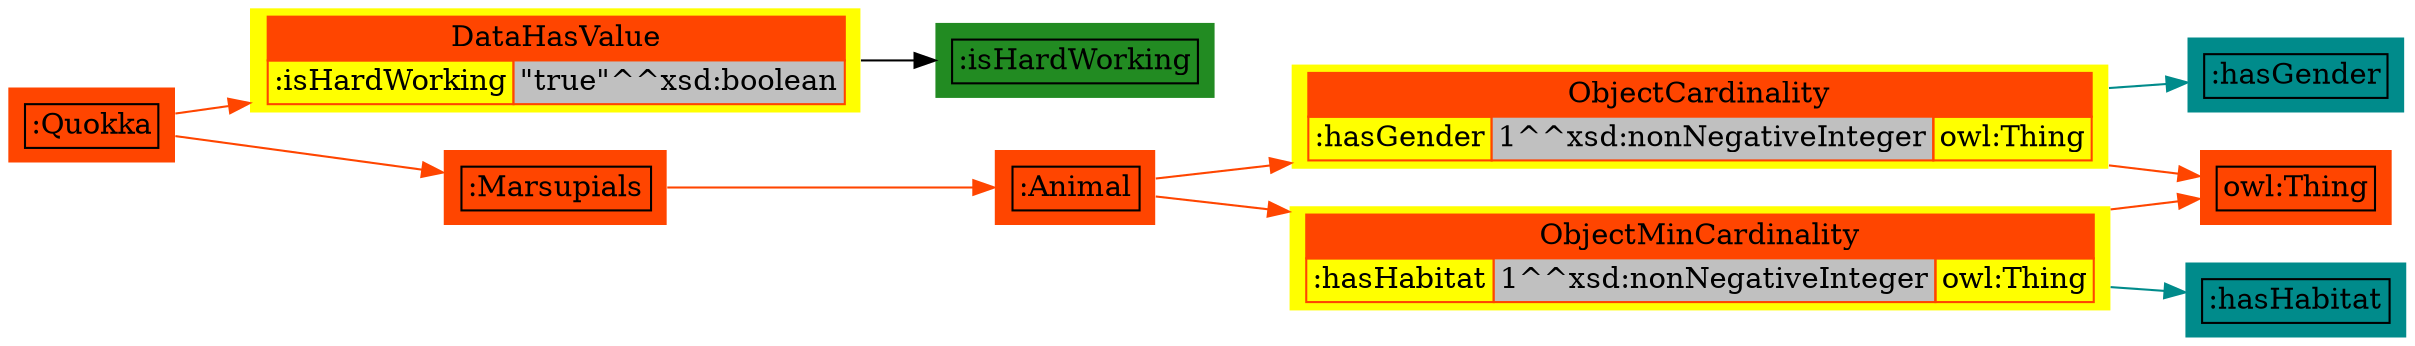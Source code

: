 digraph OWL {
 rankdir="LR";
 node[shape=plaintext];
n1[style=filled,fillcolor=orangered,label=<
<table border='0' cellborder='1' cellspacing='0'> <tr>
  <td>:Quokka</td>
 </tr>
</table>
>
];n2[color=orangered,style=filled,fillcolor=yellow1,label=<
<table border='0' cellborder='1' cellspacing='0'>
 <th port="header">
  <td colspan='2' bgcolor='orangered'>DataHasValue</td>
 </th>
 <tr>
  <td>:isHardWorking</td>
  <td bgcolor='gray'>"true"^^xsd:boolean</td>
 </tr>
</table>
>
];n2->n3;n3[style=filled,fillcolor=forestgreen,label=<
<table border='0' cellborder='1' cellspacing='0'> <tr>
  <td>:isHardWorking</td>
 </tr>
</table>
>
];n1->n2[color=orangered];n1->n4[color=orangered];n4[style=filled,fillcolor=orangered,label=<
<table border='0' cellborder='1' cellspacing='0'> <tr>
  <td>:Marsupials</td>
 </tr>
</table>
>
];n4->n5[color=orangered];n5[style=filled,fillcolor=orangered,label=<
<table border='0' cellborder='1' cellspacing='0'> <tr>
  <td>:Animal</td>
 </tr>
</table>
>
];n6[color=orangered,style=filled,fillcolor=yellow1,label=<
<table border='0' cellborder='1' cellspacing='0'>
 <th port="header">
  <td colspan='3' bgcolor='orangered'>ObjectCardinality</td>
 </th>
 <tr>
  <td>:hasGender</td>
  <td bgcolor='gray'>1^^xsd:nonNegativeInteger</td>
  <td>owl:Thing</td>
 </tr>
</table>
>
];n6->n7[color=orangered];n7[style=filled,fillcolor=orangered,label=<
<table border='0' cellborder='1' cellspacing='0'> <tr>
  <td>owl:Thing</td>
 </tr>
</table>
>
];n6->n8[color=cyan4];n8[style=filled,fillcolor=cyan4,label=<
<table border='0' cellborder='1' cellspacing='0'> <tr>
  <td>:hasGender</td>
 </tr>
</table>
>
];n5->n6[color=orangered];n9[color=orangered,style=filled,fillcolor=yellow1,label=<
<table border='0' cellborder='1' cellspacing='0'>
 <th port="header">
  <td colspan='3' bgcolor='orangered'>ObjectMinCardinality</td>
 </th>
 <tr>
  <td>:hasHabitat</td>
  <td bgcolor='gray'>1^^xsd:nonNegativeInteger</td>
  <td>owl:Thing</td>
 </tr>
</table>
>
];n9->n7[color=orangered];n9->n10[color=cyan4];n10[style=filled,fillcolor=cyan4,label=<
<table border='0' cellborder='1' cellspacing='0'> <tr>
  <td>:hasHabitat</td>
 </tr>
</table>
>
];n5->n9[color=orangered];
}
